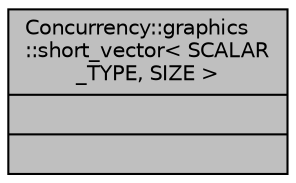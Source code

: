 digraph "Concurrency::graphics::short_vector&lt; SCALAR_TYPE, SIZE &gt;"
{
  edge [fontname="Helvetica",fontsize="10",labelfontname="Helvetica",labelfontsize="10"];
  node [fontname="Helvetica",fontsize="10",shape=record];
  Node1 [label="{Concurrency::graphics\l::short_vector\< SCALAR\l_TYPE, SIZE \>\n||}",height=0.2,width=0.4,color="black", fillcolor="grey75", style="filled", fontcolor="black"];
}
